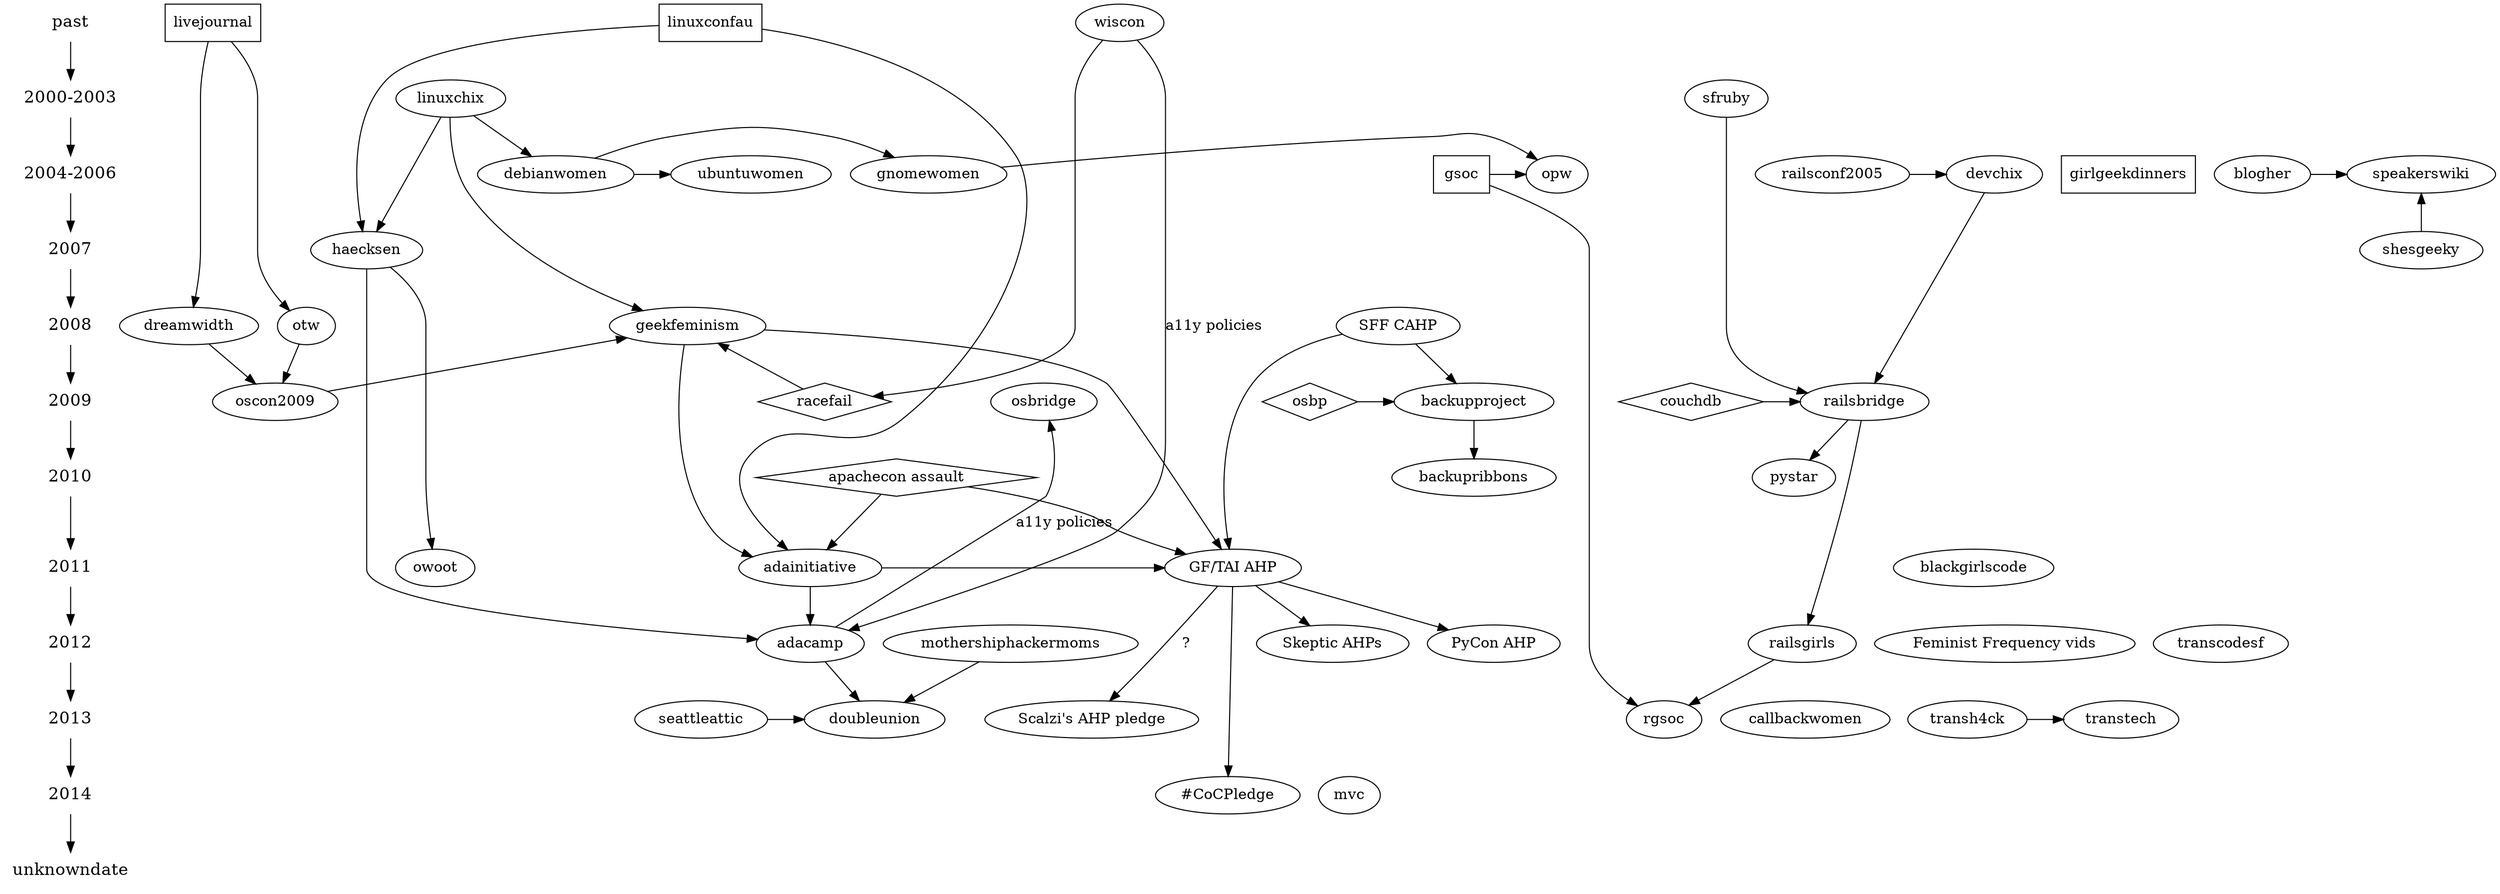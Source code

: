 digraph GeekFeminismFamilyTree {

  /*
     The following shapes are used for different types of things:
     oval = geek feminist/women-in-tech/etc organisation
     rectangle = orgs that aren't particularly feminist, but are influential
     diamond = event/incident (cf. GF wiki "Timeline of Incidents")
  */

  /*
     And this section lays out the history in terms of years.
  */

  {
    node [shape=plaintext, fontsize=16];
    past -> "2000-2003" -> "2004-2006" -> 2007 -> 2008 -> 2009 -> 2010 -> 2011 -> 2012 -> 2013 -> 2014 -> unknowndate;
  }
  { rank = same; past; livejournal; wiscon; linuxconfau}
  { rank = same; "2000-2003"; linuxchix; sfruby}
  { rank = same; "2004-2006"; gsoc; opw; ubuntuwomen; gnomewomen; debianwomen; girlgeekdinners; blogher; speakerswiki; railsconf2005; devchix}
  { rank = same; 2007; haecksen; shesgeeky; }
  { rank = same; 2008; "SFF CAHP"; geekfeminism; dreamwidth; otw; }
  { rank = same; 2009; oscon2009; racefail; couchdb; railsbridge; osbp; backupproject; osbridge; }
  { rank = same; 2010; "apachecon assault"; backupribbons;}
  { rank = same; 2011; adainitiative; "GF/TAI AHP"; owoot; blackgirlscode }
  { rank = same; 2012; adacamp; railsgirls; "Skeptic AHPs"; "PyCon AHP"; "Feminist Frequency vids"; transcodesf; }
  { rank = same; 2013; seattleattic; doubleunion; rgsoc; callbackwomen; "Scalzi's AHP pledge"; transh4ck; transtech; }
  { rank = same; 2014; mvc; "#CoCPledge"; }
  { rank = same; 2014; mvc }
  { rank = same; unknowndate; }

  /* GGD explicitly identify as non-feminist
   * news.bbc.co.uk/2/hi/technology/8663593.stm */
  girlgeekdinners [shape=rectangle]

  /* Skud set up the GF wiki in 2008, mostly inspired by earlier "women
   * in open source" communities such as linuxchix */
  linuxchix -> geekfeminism;

  /* in 2009, Racefail introduced Skud and other GF wiki contributors to
   * a lot of new ideas */
  racefail -> geekfeminism;
  racefail [shape=diamond];

  /* in 2010, the Noirin Plunkett's assault at ApacheCon triggered
   * discussions about anti-harassment that would lead to the formation
   * of the Ada Initiative */
  "apachecon assault" -> adainitiative;
  "apachecon assault" [shape=diamond];

  /* GF (esp. volunteer burnout) was an influence on TAI */
  geekfeminism -> adainitiative;

  /* The first TAI discussions were held at LCA */
  linuxconfau -> adainitiative;
  linuxconfau [shape=rectangle];

  /* TAI wrote the first conf anti-harassment poilcy in response to the
   * apachecon assault */
  "apachecon assault" -> "GF/TAI AHP"
  "geekfeminism" -> "GF/TAI AHP"
  "adainitiative" -> "GF/TAI AHP"

  /* The Con Anti-Harassment Policy (out of SFF fandom) also inspired it */
  "SFF CAHP" -> "GF/TAI AHP"

  /* Vaguely related: Open Source Boob Project and Backup Project */
  osbp -> backupproject
  osbp [shape=diamond]
  "SFF CAHP" -> backupproject
  backupproject -> backupribbons;

  /* The GF/TAI AHP inspired the PyCon variant */
  "GF/TAI AHP" -> "PyCon AHP";

  /* The GF/TAI AHP inspired the skeptic variants */
  "GF/TAI AHP" -> "Skeptic AHPs";
  "GF/TAI AHP" -> "#CoCPledge";

  /* Causation here is less clear. */
  "GF/TAI AHP" -> "Scalzi's AHP pledge" [label="?"];

  adainitiative -> adacamp;

  /* Adacamp was inspired in some ways by Wiscon, eg. accessibility */
  wiscon -> adacamp [label="a11y policies"];
  /* and then open source bridge picked up some of that from adacamp */
  adacamp -> osbridge [label="a11y policies"];

  /* DoubleUnion came out of AdaCamp SF in 2013 */
  adacamp -> doubleunion;
  /* pretty sure mothership hackermoms was also an inspiration? */
  mothershiphackermoms -> doubleunion;
  seattleattic -> doubleunion;

  /* Various early women-in-open-source mailing lists etc */
  linuxchix -> debianwomen;
  debianwomen -> ubuntuwomen;
  /* Direct ancestry, because Hanna Wallach did debianwomen first and
   * then GNOME Women, and was never a big participant in LinuxChix*/
  debianwomen -> gnomewomen;
  haecksen -> owoot;

  /* Gnome Outreach Program for Women, now FOSS OPW */
  gnomewomen -> opw;
  /* "The Outreach Program for Women (OPW) was inspired by Google's
   * Summer of Code and by how few women applied for it."
   * via gnome.org/opw (why can't I include double slashes in a comment?)
   */
  gsoc -> opw;
  gsoc [shape=rectangle]

  /* LinuxChix inspired the Haecksen miniconf at LCA */
  linuxchix -> haecksen;
  linuxconfau -> haecksen;

  /* Both creations of Mary Gardiner's, one of the inputs to AdaCamp is
     what wasn't possible with Haecksen */
  haecksen -> adacamp;

  /* RailsBridge happened in response to the CouchDB incident at
   * GoGaRuCo */
  couchdb -> railsbridge;
  couchdb [shape=diamond];
  railsbridge -> pystar;
  railsbridge -> railsgirls;

  /* There's now a rails girls summer of code */

  railsgirls -> rgsoc;
  gsoc -> rgsoc;

  wiscon -> racefail;

  /* Livejournal (esp. their fail) inspired DW and OTW */
  livejournal -> dreamwidth;
  livejournal -> otw;
  livejournal [shape=rectangle]

  /* Dreamwidth and OTW inspired Skud's 2009 OSCON keynote */
  dreamwidth -> oscon2009;
  otw -> oscon2009;

  /* GF blog came out of the oscon2009 keynote, as a place to have
   * ongoing conversations */
  oscon2009 -> geekfeminism;

  /* Trans*H4CK inspired the Transtech meetups
   * lukasblakk.com/why-i-was-part-of-creating-a-thing-called-transtech/ */
  transh4ck -> transtech;

  /* Speaker's wiki (www.socialtext.net/speakers) came out of BlogHer
   * '05 and is supported by She's Geeky */
  blogher -> speakerswiki;
  shesgeeky -> speakerswiki;

  /* Desi McAdam started DevChix in 2005 with initial membership from user groups and RailsConf 2005 */
  /* After seeing few women at SFRuby, Sarah Mei worked with DevChix folks organizing RailsBridge on the DevChix wiki */
  railsconf2005 -> devchix;
  devchix -> railsbridge;
  sfruby -> railsbridge;

}
